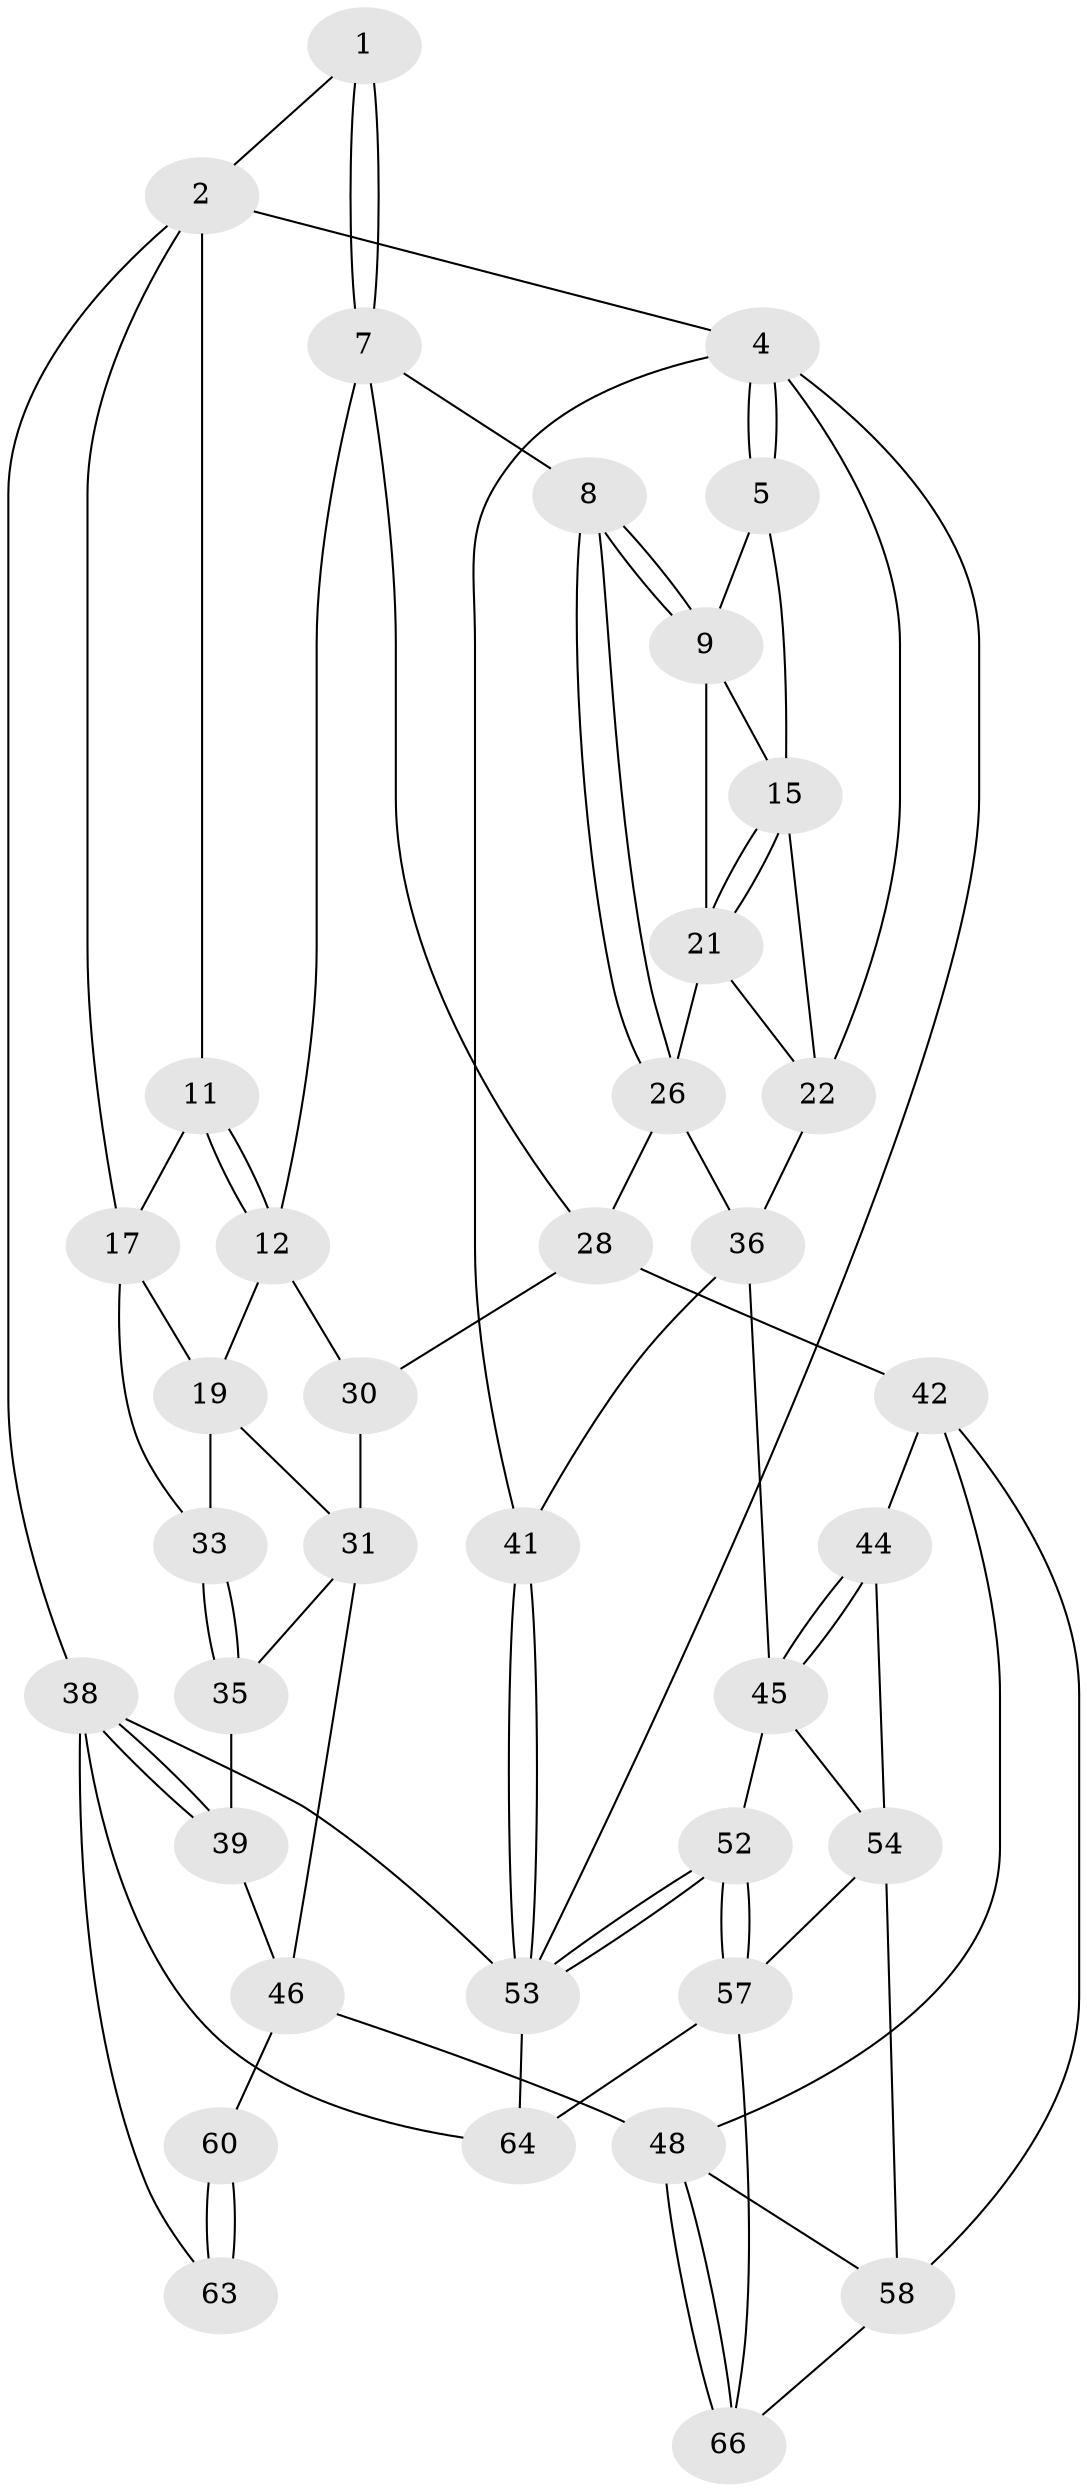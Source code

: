 // original degree distribution, {3: 0.045454545454545456, 4: 0.24242424242424243, 6: 0.24242424242424243, 5: 0.4696969696969697}
// Generated by graph-tools (version 1.1) at 2025/42/03/06/25 10:42:30]
// undirected, 38 vertices, 83 edges
graph export_dot {
graph [start="1"]
  node [color=gray90,style=filled];
  1 [pos="+0.577809337237019+0"];
  2 [pos="+0.6056613334322289+0",super="+3"];
  4 [pos="+0+0",super="+24"];
  5 [pos="+0+0",super="+6"];
  7 [pos="+0.5143732234684445+0.2225837765934912",super="+14"];
  8 [pos="+0.4426394206893129+0.23998202027937424"];
  9 [pos="+0.4098652421231739+0.23283114420604142",super="+10"];
  11 [pos="+0.7669004501320776+0.19676990387647106"];
  12 [pos="+0.7494471643850867+0.21861055942410976",super="+13"];
  15 [pos="+0.19518099558822463+0.22164064534953498",super="+16"];
  17 [pos="+0.8058384929118189+0.1935198279131331",super="+18"];
  19 [pos="+0.9113962945719217+0.3226118266039131",super="+20"];
  21 [pos="+0.28766352912914467+0.2951994676637112",super="+25"];
  22 [pos="+0.10477104879444016+0.3082433944716847",super="+23"];
  26 [pos="+0.3627565612039679+0.4879149913350974",super="+27"];
  28 [pos="+0.5231481638963105+0.44911568555410253",super="+29"];
  30 [pos="+0.6972917143189096+0.4657117856989163"];
  31 [pos="+0.754768246296905+0.48097393050538717",super="+32"];
  33 [pos="+0.9259307004932579+0.3226163800242568",super="+34"];
  35 [pos="+0.9517056165692878+0.4690814700702166",super="+37"];
  36 [pos="+0.1995611084759235+0.4757454918925426",super="+40"];
  38 [pos="+1+1",super="+62"];
  39 [pos="+1+0.6100789223340948",super="+50"];
  41 [pos="+0+0.5967200386281262"];
  42 [pos="+0.40703178388194855+0.6202266882908402",super="+43"];
  44 [pos="+0.33127783738971756+0.630962305082793"];
  45 [pos="+0.17849767981259837+0.5971455477076417",super="+51"];
  46 [pos="+0.7389329604888262+0.5733883384824584",super="+47"];
  48 [pos="+0.5015967279297874+0.7282342789279178",super="+49"];
  52 [pos="+0+0.9068547073961202"];
  53 [pos="+0+0.9789412611531199",super="+55"];
  54 [pos="+0.2155447546034702+0.6800486664290095",super="+56"];
  57 [pos="+0+0.8928729555595638",super="+65"];
  58 [pos="+0.09986003630699644+0.8398970976955079",super="+59"];
  60 [pos="+0.7280186437240936+0.6864789362397047",super="+61"];
  63 [pos="+0.8142897056803108+0.8226039428006323"];
  64 [pos="+0.5331457889035677+1"];
  66 [pos="+0.4855908660287502+0.9195604449187658"];
  1 -- 2;
  1 -- 7;
  1 -- 7;
  2 -- 11;
  2 -- 4;
  2 -- 38;
  2 -- 17;
  4 -- 5;
  4 -- 5;
  4 -- 41;
  4 -- 22;
  4 -- 53;
  5 -- 15;
  5 -- 9;
  7 -- 8;
  7 -- 12;
  7 -- 28;
  8 -- 9;
  8 -- 9;
  8 -- 26;
  8 -- 26;
  9 -- 21;
  9 -- 15;
  11 -- 12;
  11 -- 12;
  11 -- 17;
  12 -- 19;
  12 -- 30;
  15 -- 21;
  15 -- 21;
  15 -- 22;
  17 -- 19;
  17 -- 33;
  19 -- 33;
  19 -- 31;
  21 -- 26;
  21 -- 22;
  22 -- 36;
  26 -- 36;
  26 -- 28;
  28 -- 30;
  28 -- 42;
  30 -- 31;
  31 -- 35;
  31 -- 46;
  33 -- 35 [weight=2];
  33 -- 35;
  35 -- 39;
  36 -- 41;
  36 -- 45;
  38 -- 39;
  38 -- 39;
  38 -- 64;
  38 -- 63;
  38 -- 53;
  39 -- 46;
  41 -- 53;
  41 -- 53;
  42 -- 48;
  42 -- 58;
  42 -- 44;
  44 -- 45;
  44 -- 45;
  44 -- 54;
  45 -- 52;
  45 -- 54;
  46 -- 48;
  46 -- 60;
  48 -- 66;
  48 -- 66;
  48 -- 58;
  52 -- 53;
  52 -- 53;
  52 -- 57;
  52 -- 57;
  53 -- 64;
  54 -- 57;
  54 -- 58;
  57 -- 64;
  57 -- 66;
  58 -- 66;
  60 -- 63 [weight=2];
  60 -- 63;
}
